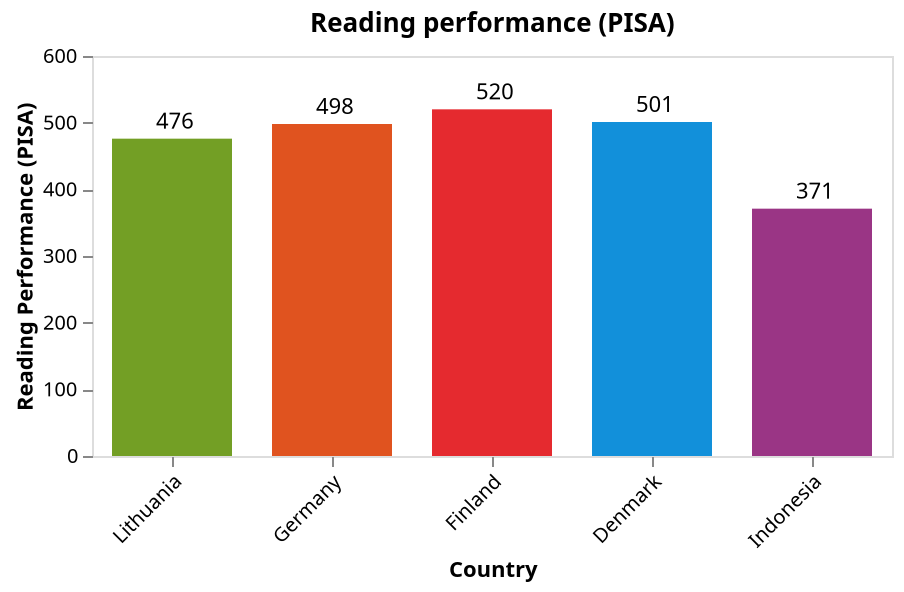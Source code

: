 {
  "$schema": "https://vega.github.io/schema/vega-lite/v5.json",
  "vconcat": [
    {
      "title": "Reading performance (PISA)",
      "description": "A comparison of the Reading performance (PISA) across different countries.",
      "width": 400,
      "height": 200,
      "data": {
        "values": [
          {
            "Country": "Indonesia",
            "Reading Performance (PISA)": 371
          },
          {
            "Country": "Lithuania",
            "Reading Performance (PISA)": 476
          },
          {
            "Country": "Germany",
            "Reading Performance (PISA)": 498
          },
          {
            "Country": "Denmark",
            "Reading Performance (PISA)": 501
          },
          {
            "Country": "Finland",
            "Reading Performance (PISA)": 520
          }
        ]
      },
      "layer": [
        {
          "mark": {
            "type": "bar",
            "color": "#4682b4"
          },
          "encoding": {
            "color": {
              "field": "Country",
              "type": "nominal",
              "legend": null,
              "condition": {
                "test": "datum.Country === 'none'",
                "value": "#000000"
              },
              "scale": {
                "domain": ["Indonesia", "Lithuania", "Germany", "Denmark", "Finland"],
                "range": ["#9a3585", "#739f25", "#e0531f", "#1290da", "#e52a2f"]
              }
            },
            "opacity": {
              "condition": {
                "test": "datum.Country === 'none'",
                "value": 1
              },
              "value": 1
            },
            "size": {
              "condition": {
                "test": "datum.Country === 'none'",
                "value": 60
              },
              "value": 60
            }
          }
        },
        {
          "mark": {
            "type": "text",
            "align": "left",
            "baseline": "middle",
            "dx": -8,
            "dy": -8,
            "angle": 0,
            "fontSize": 11,
            "color": "black",
            "opacity": 1
          },
          "encoding": {
            "text": {
              "field": "Reading Performance (PISA)",
              "type": "quantitative"
            },
            "color": {
              "value": "#000000"
            }
          }
        }
      ],
      "encoding": {
        "x": {
          "field": "Country",
          "type": "nominal",
          "sort": ["Lithuania", "Germany", "Finland", "Denmark", "Indonesia"],
          "axis": {
            "grid": false,
            "tickCount": 5,
            "domain": false,
            "labelAngle": -45
          }
        },
        "y": {
          "field": "Reading Performance (PISA)",
          "type": "quantitative",
          "axis": {
            "grid": false,
            "tickCount": 5,
            "domain": false
          },
          "scale": {
            "domain": [0, 600]
          }
        }
      }
    }
  ],
  "name": "RP"
}

